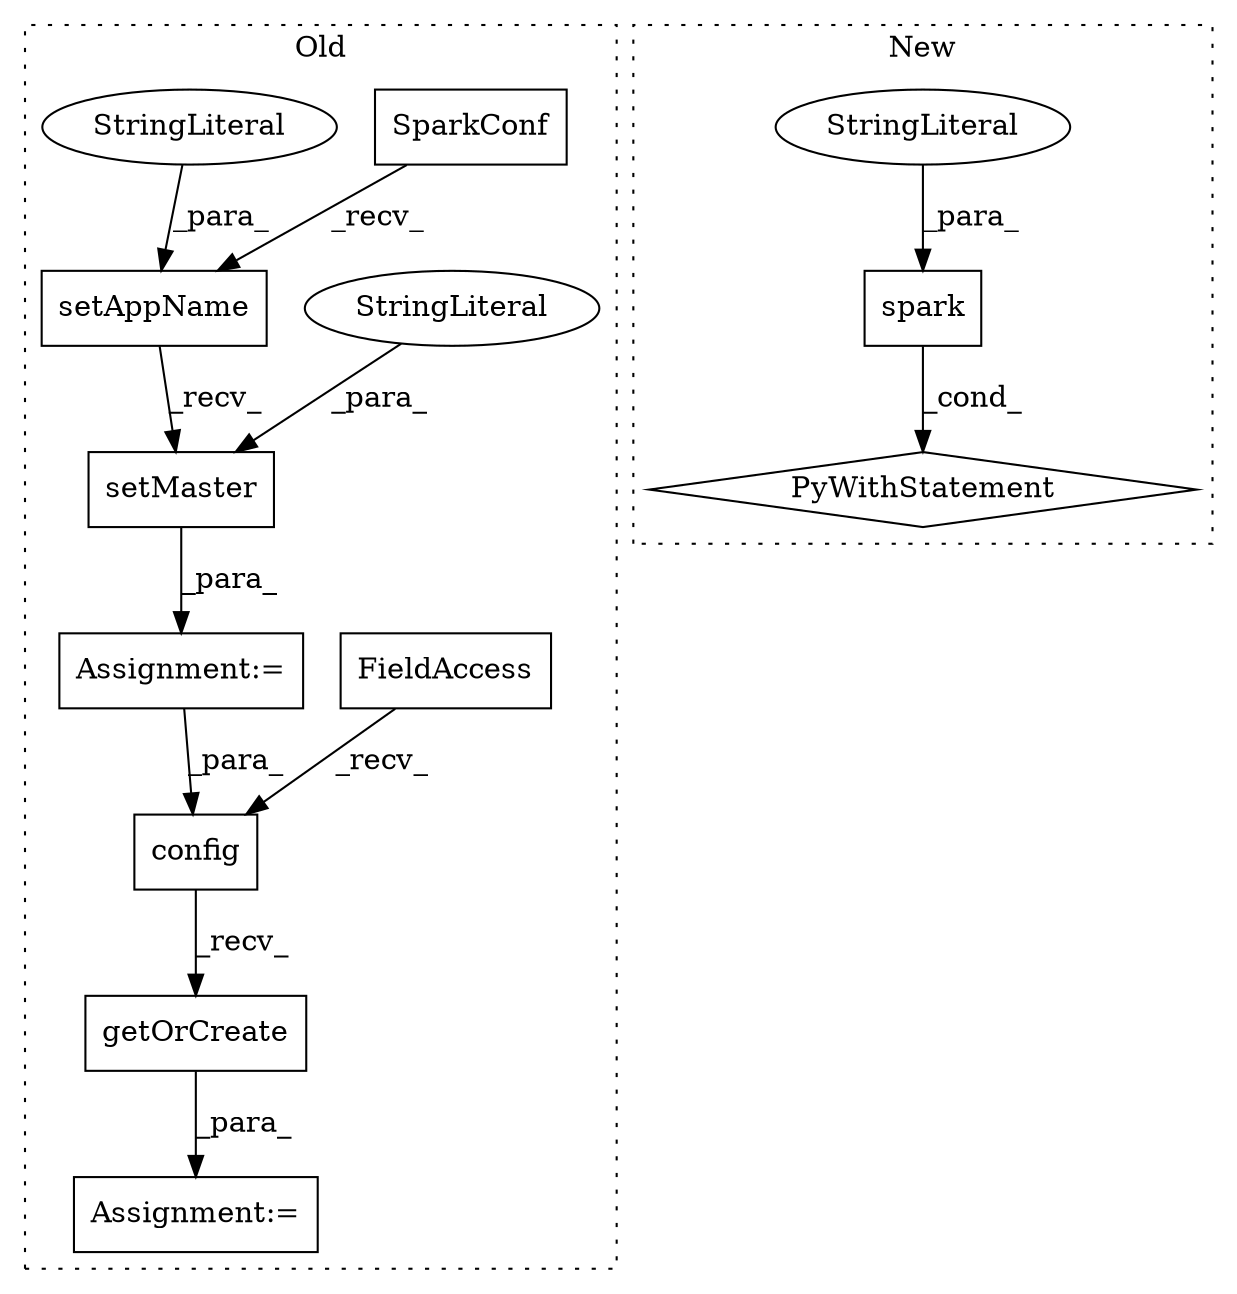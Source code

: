 digraph G {
subgraph cluster0 {
1 [label="setAppName" a="32" s="2565,2592" l="11,1" shape="box"];
4 [label="getOrCreate" a="32" s="2661" l="13" shape="box"];
5 [label="Assignment:=" a="7" s="2552" l="1" shape="box"];
6 [label="Assignment:=" a="7" s="2626" l="1" shape="box"];
7 [label="config" a="32" s="2648,2659" l="7,1" shape="box"];
8 [label="FieldAccess" a="22" s="2627" l="20" shape="box"];
9 [label="SparkConf" a="32" s="2553" l="11" shape="box"];
10 [label="setMaster" a="32" s="2594,2614" l="10,1" shape="box"];
12 [label="StringLiteral" a="45" s="2604" l="10" shape="ellipse"];
13 [label="StringLiteral" a="45" s="2576" l="16" shape="ellipse"];
label = "Old";
style="dotted";
}
subgraph cluster1 {
2 [label="PyWithStatement" a="104" s="2599,2639" l="10,2" shape="diamond"];
3 [label="spark" a="32" s="2609,2638" l="6,1" shape="box"];
11 [label="StringLiteral" a="45" s="2615" l="23" shape="ellipse"];
label = "New";
style="dotted";
}
1 -> 10 [label="_recv_"];
3 -> 2 [label="_cond_"];
4 -> 6 [label="_para_"];
5 -> 7 [label="_para_"];
7 -> 4 [label="_recv_"];
8 -> 7 [label="_recv_"];
9 -> 1 [label="_recv_"];
10 -> 5 [label="_para_"];
11 -> 3 [label="_para_"];
12 -> 10 [label="_para_"];
13 -> 1 [label="_para_"];
}